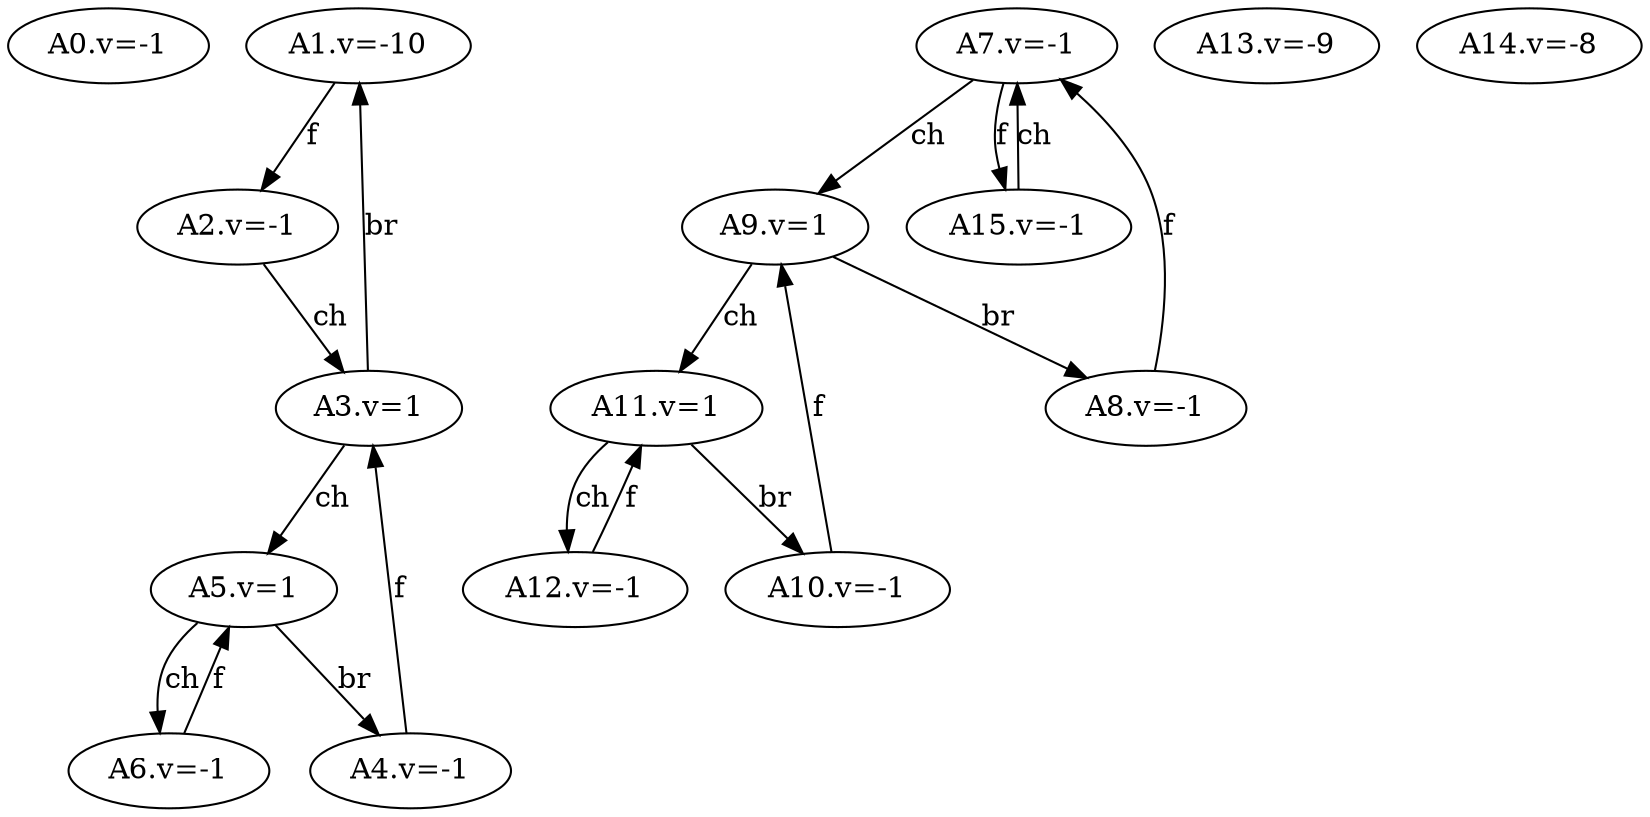 digraph {
A0 [label="A0.v=-1"]
A1 [label="A1.v=-10"]
A2 [label="A2.v=-1"]
A3 [label="A3.v=1"]
A4 [label="A4.v=-1"]
A5 [label="A5.v=1"]
A6 [label="A6.v=-1"]
A7 [label="A7.v=-1"]
A8 [label="A8.v=-1"]
A9 [label="A9.v=1"]
A10 [label="A10.v=-1"]
A11 [label="A11.v=1"]
A12 [label="A12.v=-1"]
A13 [label="A13.v=-9"]
A14 [label="A14.v=-8"]
A15 [label="A15.v=-1"]
A1 -> A2 [label="f"]
A2 -> A3 [label="ch"]
A3 -> A5 [label="ch"]
A3 -> A1 [label="br"]
A4 -> A3 [label="f"]
A5 -> A6 [label="ch"]
A5 -> A4 [label="br"]
A6 -> A5 [label="f"]
A7 -> A9 [label="ch"]
A7 -> A15 [label="f"]
A8 -> A7 [label="f"]
A9 -> A11 [label="ch"]
A9 -> A8 [label="br"]
A10 -> A9 [label="f"]
A11 -> A12 [label="ch"]
A11 -> A10 [label="br"]
A12 -> A11 [label="f"]
A15 -> A7 [label="ch"]
}
